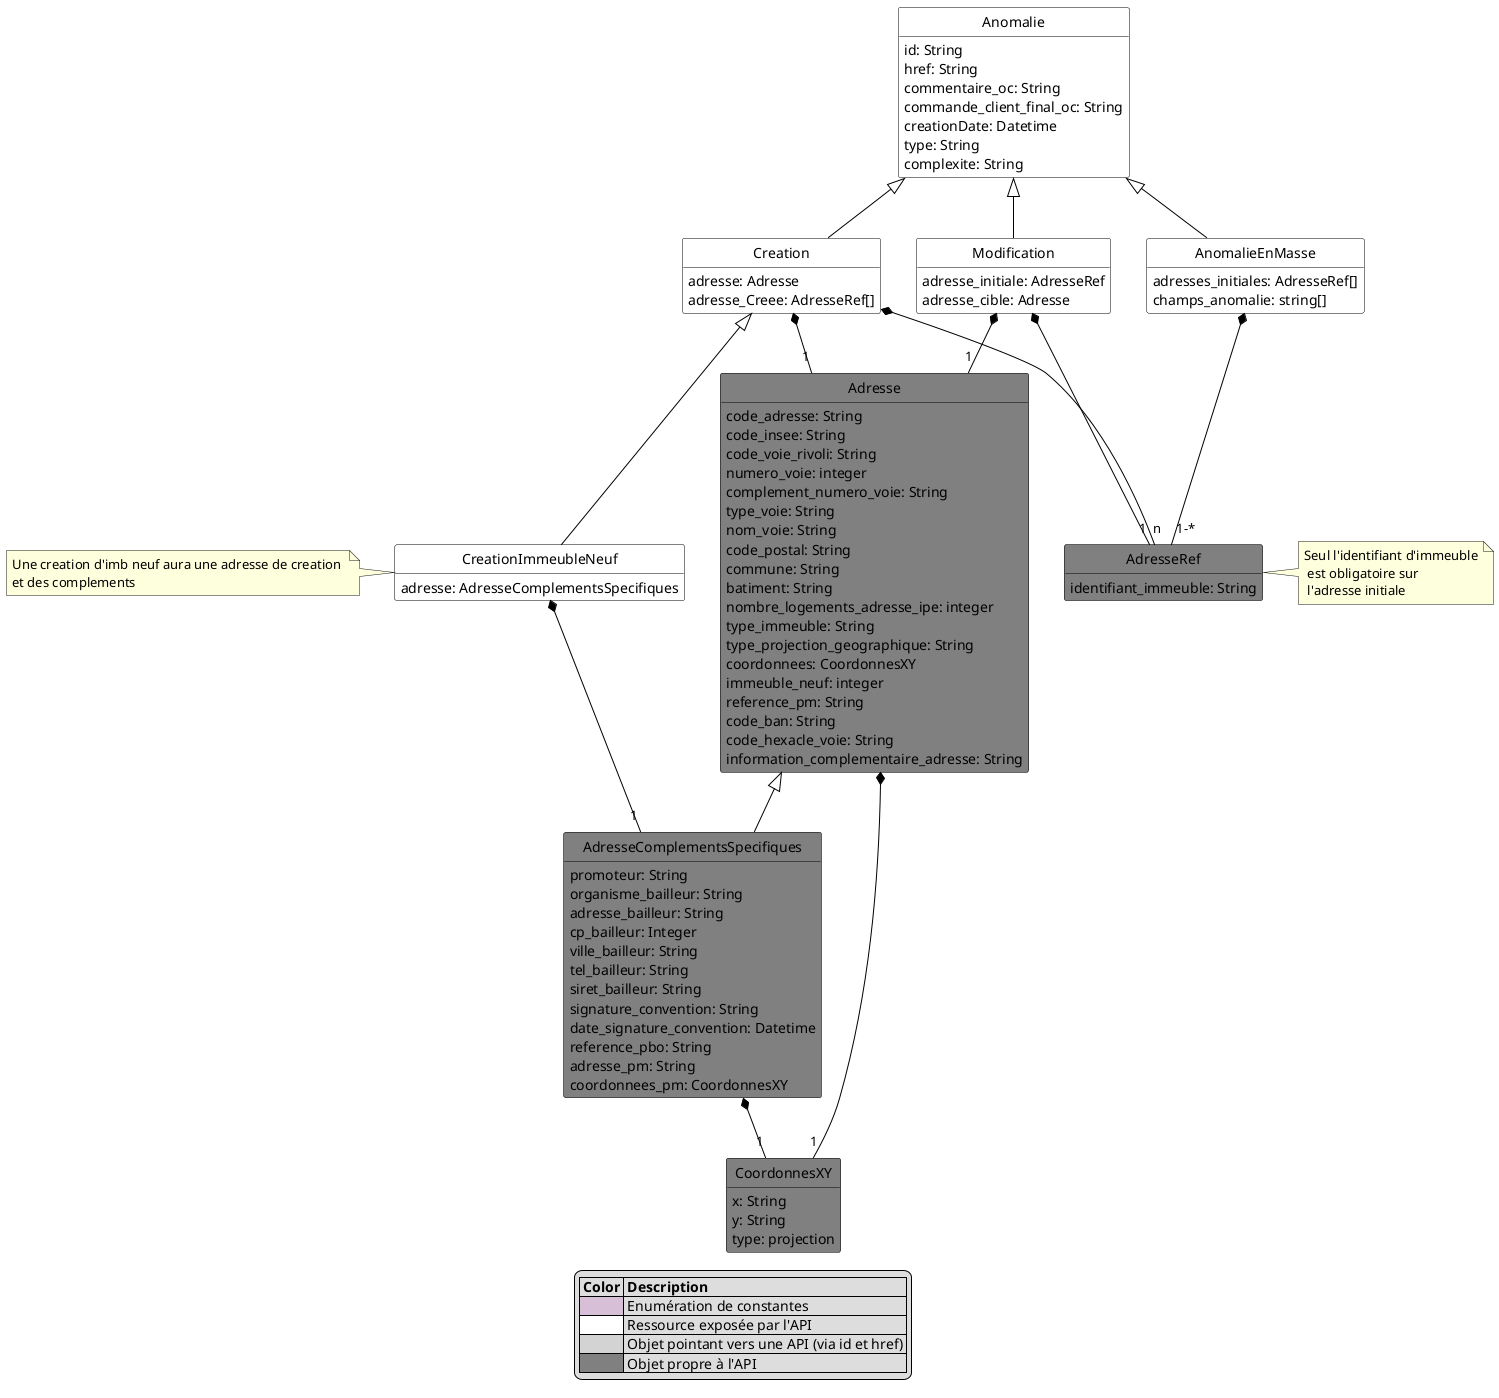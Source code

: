 @startuml
hide circle
hide methods
hide stereotype
show <<Enumeration>> stereotype
skinparam class {
   BackgroundColor<<Enumeration>> #Thistle
   BackgroundColor<<Ref>> #LightGrey
   BackgroundColor<<Pivot>> #FFFFFFF
   BackgroundColor #Grey
   BorderColor #Black
   ArrowColor #Black
}

class Anomalie <<Pivot>> {
    id: String
    href: String
    commentaire_oc: String
    commande_client_final_oc: String
    creationDate: Datetime
    type: String
    complexite: String
}

class Creation <<Pivot>> {
    adresse: Adresse
    adresse_Creee: AdresseRef[]
}
Anomalie <|-- Creation
Creation *-- "1" Adresse
Creation *-- "n" AdresseRef

class CreationImmeubleNeuf <<Pivot>> {
    adresse: AdresseComplementsSpecifiques
}
note left:  Une creation d'imb neuf aura une adresse de creation \net des complements
CreationImmeubleNeuf *-- "1" AdresseComplementsSpecifiques
Creation <|-- CreationImmeubleNeuf

class Modification <<Pivot>> {
    adresse_initiale: AdresseRef
    adresse_cible: Adresse
}
class AnomalieEnMasse <<Pivot>> {
    adresses_initiales: AdresseRef[]
    champs_anomalie: string[]
}
Anomalie <|-- Modification
Anomalie <|-- AnomalieEnMasse
Modification *-- "1" Adresse
Modification *-- "1" AdresseRef
AnomalieEnMasse *-- "1-*" AdresseRef

class Adresse {
    code_adresse: String
    code_insee: String
    code_voie_rivoli: String
    numero_voie: integer
    complement_numero_voie: String
    type_voie: String
    nom_voie: String
    code_postal: String
    commune: String
    batiment: String
    nombre_logements_adresse_ipe: integer
    type_immeuble: String
    type_projection_geographique: String
    coordonnees: CoordonnesXY
    immeuble_neuf: integer
    reference_pm: String
    code_ban: String
    code_hexacle_voie: String
    information_complementaire_adresse: String
}
Adresse *--"1" CoordonnesXY

class AdresseRef {
    identifiant_immeuble: String
}
note right of AdresseRef: Seul l'identifiant d'immeuble\n est obligatoire sur \n l'adresse initiale

class AdresseComplementsSpecifiques {
    promoteur: String
    organisme_bailleur: String
    adresse_bailleur: String
    cp_bailleur: Integer
    ville_bailleur: String
    tel_bailleur: String
    siret_bailleur: String
    signature_convention: String
    date_signature_convention: Datetime
    reference_pbo: String
    adresse_pm: String
    coordonnees_pm: CoordonnesXY
}
Adresse <|-- AdresseComplementsSpecifiques
AdresseComplementsSpecifiques *--"1" CoordonnesXY

class CoordonnesXY {
    x: String
    y: String
    type: projection
}

legend
    |= Color |= Description |
    |<#Thistle>| Enumération de constantes|
    |<#FFFFFF>| Ressource exposée par l'API |
    |<#LightGrey>| Objet pointant vers une API (via id et href) |
    |<#Grey>| Objet propre à l'API  |
endlegend

@enduml
